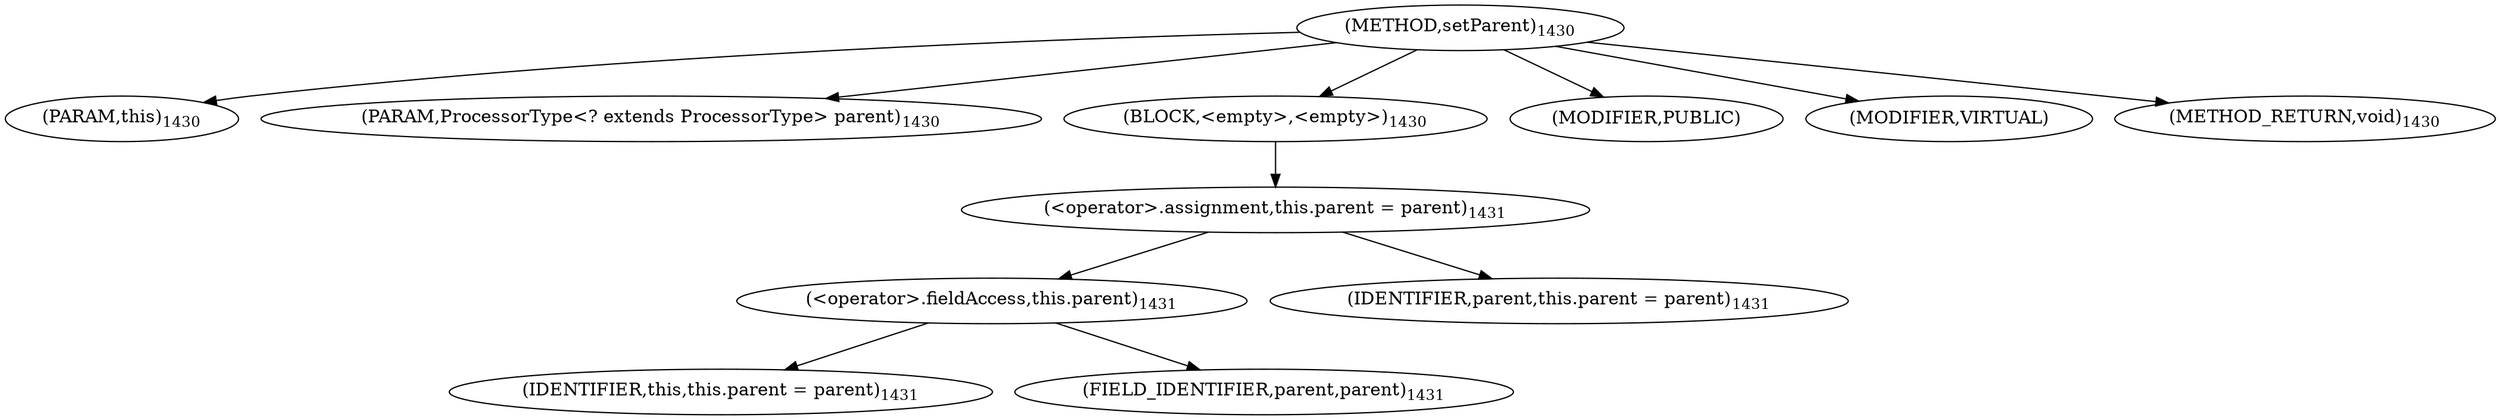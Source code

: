 digraph "setParent" {  
"2640" [label = <(METHOD,setParent)<SUB>1430</SUB>> ]
"406" [label = <(PARAM,this)<SUB>1430</SUB>> ]
"2641" [label = <(PARAM,ProcessorType&lt;? extends ProcessorType&gt; parent)<SUB>1430</SUB>> ]
"2642" [label = <(BLOCK,&lt;empty&gt;,&lt;empty&gt;)<SUB>1430</SUB>> ]
"2643" [label = <(&lt;operator&gt;.assignment,this.parent = parent)<SUB>1431</SUB>> ]
"2644" [label = <(&lt;operator&gt;.fieldAccess,this.parent)<SUB>1431</SUB>> ]
"405" [label = <(IDENTIFIER,this,this.parent = parent)<SUB>1431</SUB>> ]
"2645" [label = <(FIELD_IDENTIFIER,parent,parent)<SUB>1431</SUB>> ]
"2646" [label = <(IDENTIFIER,parent,this.parent = parent)<SUB>1431</SUB>> ]
"2647" [label = <(MODIFIER,PUBLIC)> ]
"2648" [label = <(MODIFIER,VIRTUAL)> ]
"2649" [label = <(METHOD_RETURN,void)<SUB>1430</SUB>> ]
  "2640" -> "406" 
  "2640" -> "2641" 
  "2640" -> "2642" 
  "2640" -> "2647" 
  "2640" -> "2648" 
  "2640" -> "2649" 
  "2642" -> "2643" 
  "2643" -> "2644" 
  "2643" -> "2646" 
  "2644" -> "405" 
  "2644" -> "2645" 
}
